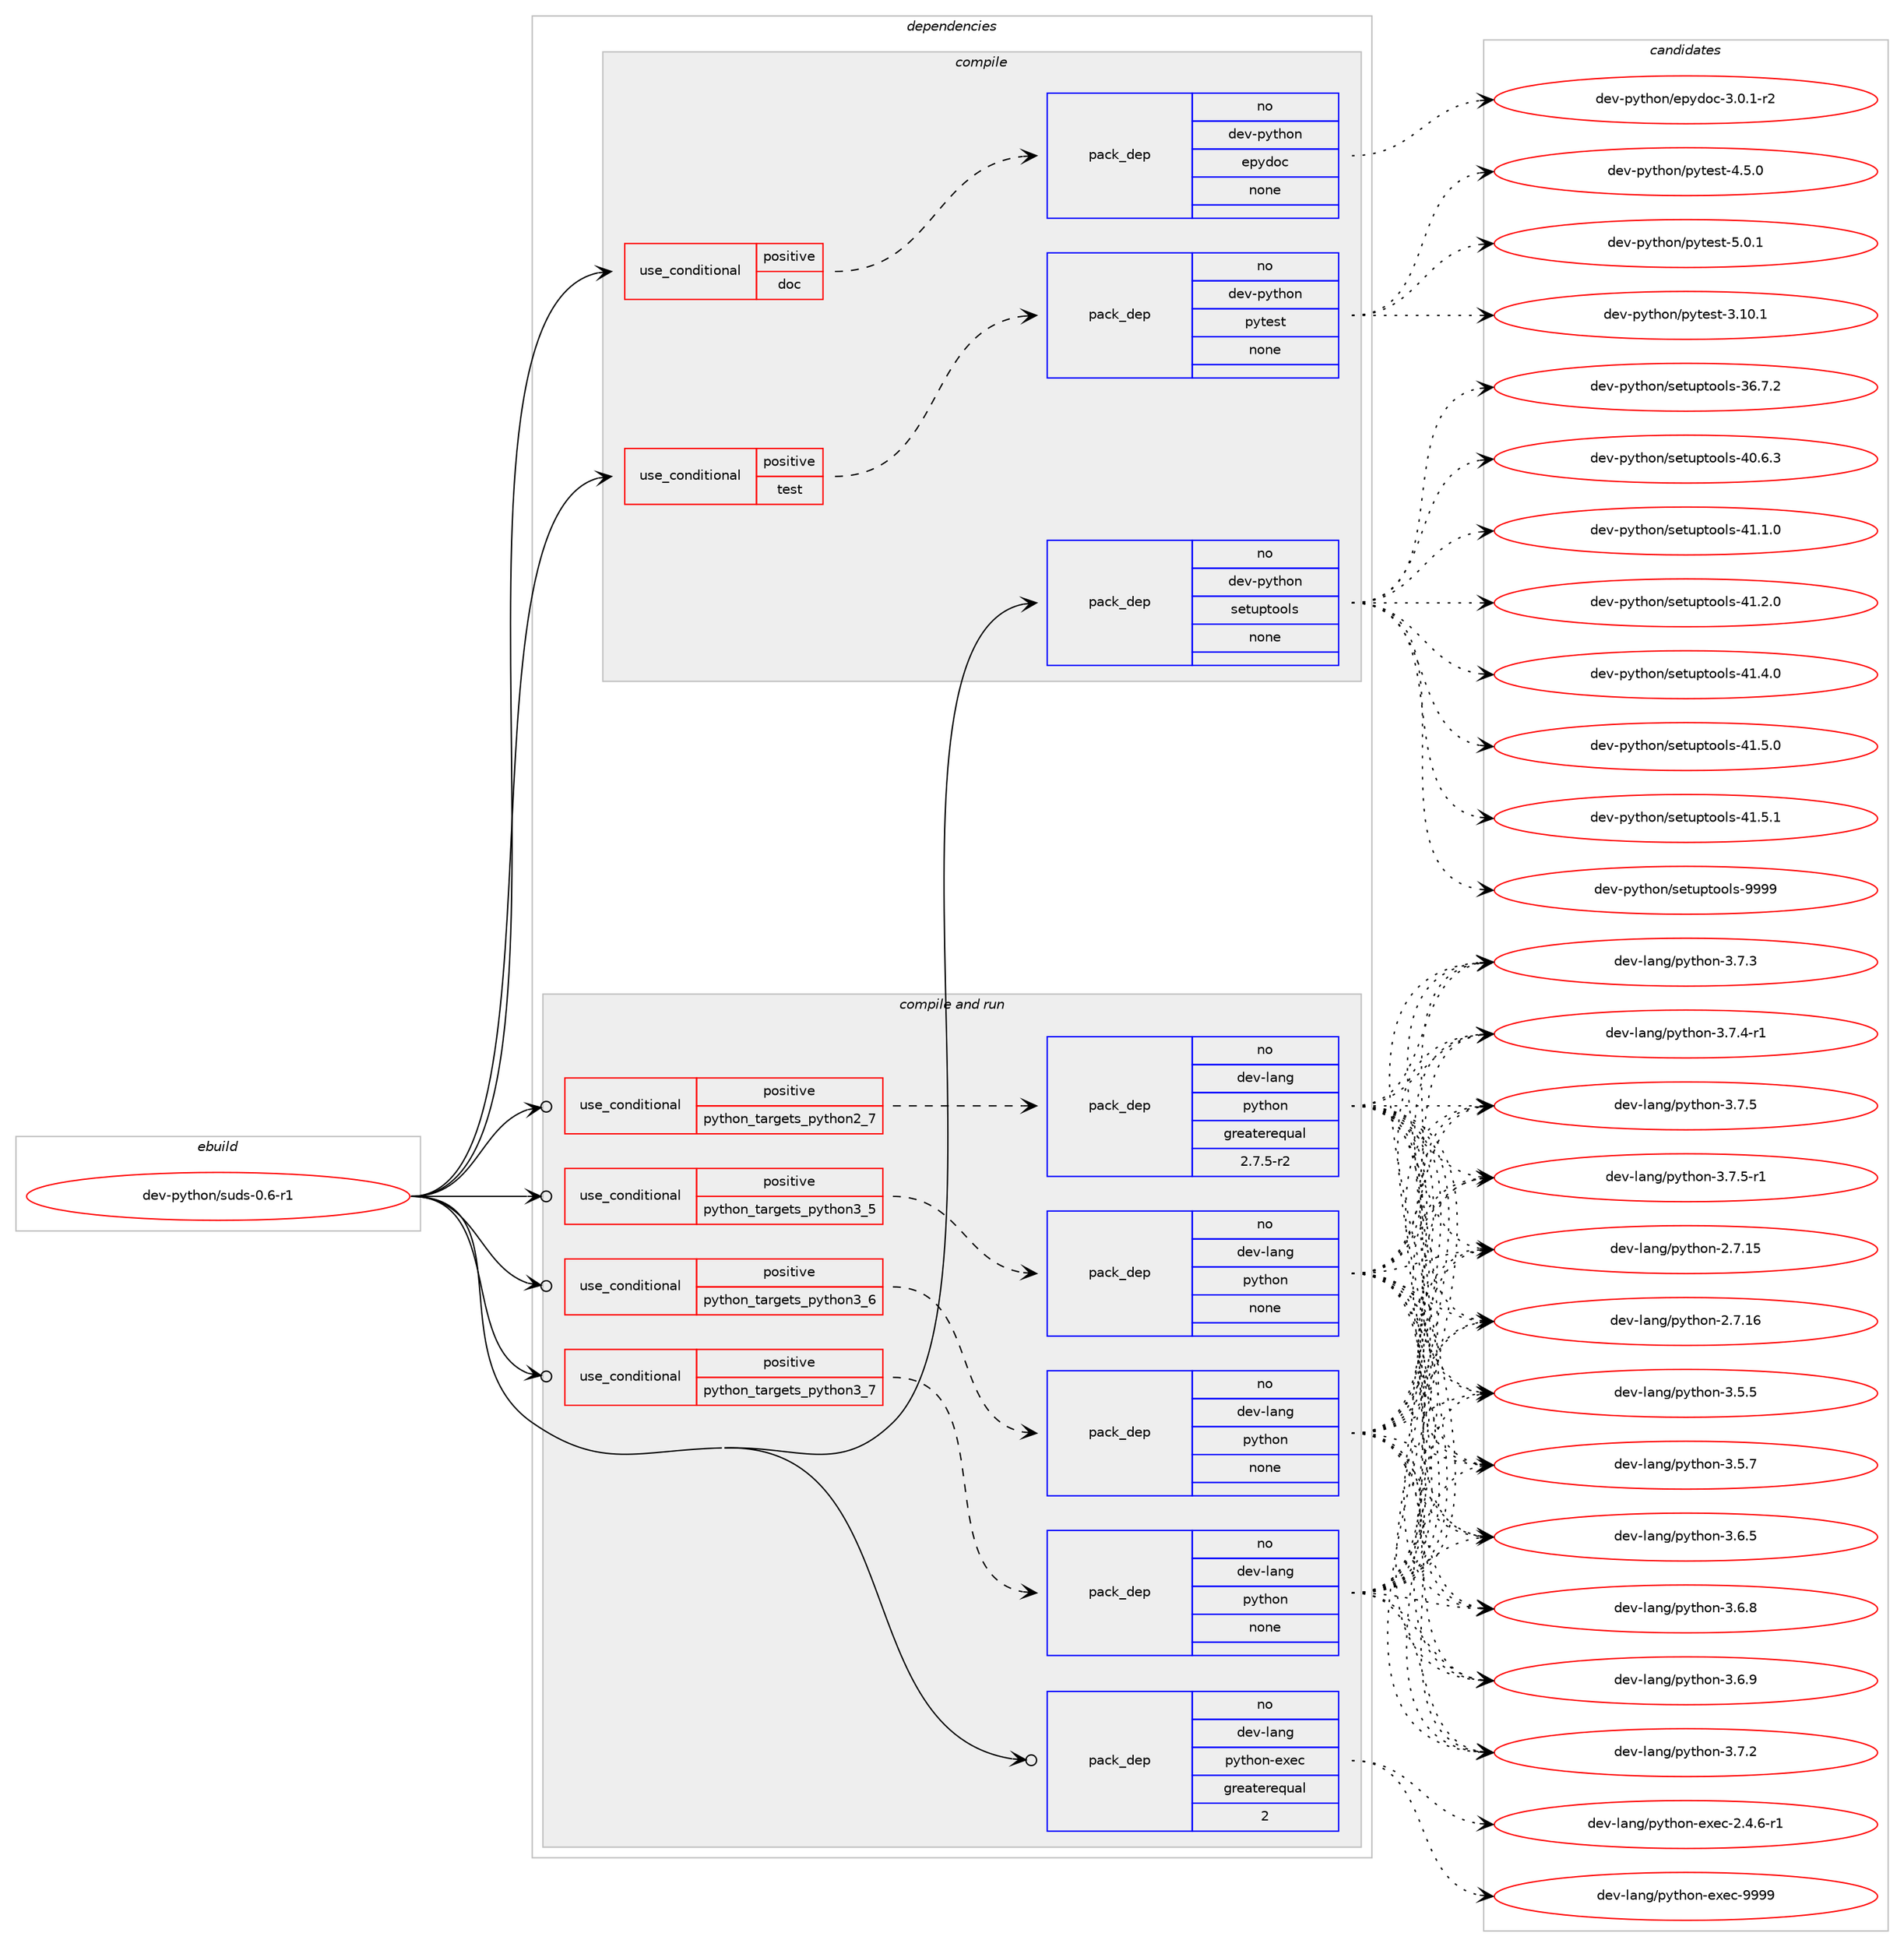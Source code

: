 digraph prolog {

# *************
# Graph options
# *************

newrank=true;
concentrate=true;
compound=true;
graph [rankdir=LR,fontname=Helvetica,fontsize=10,ranksep=1.5];#, ranksep=2.5, nodesep=0.2];
edge  [arrowhead=vee];
node  [fontname=Helvetica,fontsize=10];

# **********
# The ebuild
# **********

subgraph cluster_leftcol {
color=gray;
rank=same;
label=<<i>ebuild</i>>;
id [label="dev-python/suds-0.6-r1", color=red, width=4, href="../dev-python/suds-0.6-r1.svg"];
}

# ****************
# The dependencies
# ****************

subgraph cluster_midcol {
color=gray;
label=<<i>dependencies</i>>;
subgraph cluster_compile {
fillcolor="#eeeeee";
style=filled;
label=<<i>compile</i>>;
subgraph cond150078 {
dependency639567 [label=<<TABLE BORDER="0" CELLBORDER="1" CELLSPACING="0" CELLPADDING="4"><TR><TD ROWSPAN="3" CELLPADDING="10">use_conditional</TD></TR><TR><TD>positive</TD></TR><TR><TD>doc</TD></TR></TABLE>>, shape=none, color=red];
subgraph pack477607 {
dependency639568 [label=<<TABLE BORDER="0" CELLBORDER="1" CELLSPACING="0" CELLPADDING="4" WIDTH="220"><TR><TD ROWSPAN="6" CELLPADDING="30">pack_dep</TD></TR><TR><TD WIDTH="110">no</TD></TR><TR><TD>dev-python</TD></TR><TR><TD>epydoc</TD></TR><TR><TD>none</TD></TR><TR><TD></TD></TR></TABLE>>, shape=none, color=blue];
}
dependency639567:e -> dependency639568:w [weight=20,style="dashed",arrowhead="vee"];
}
id:e -> dependency639567:w [weight=20,style="solid",arrowhead="vee"];
subgraph cond150079 {
dependency639569 [label=<<TABLE BORDER="0" CELLBORDER="1" CELLSPACING="0" CELLPADDING="4"><TR><TD ROWSPAN="3" CELLPADDING="10">use_conditional</TD></TR><TR><TD>positive</TD></TR><TR><TD>test</TD></TR></TABLE>>, shape=none, color=red];
subgraph pack477608 {
dependency639570 [label=<<TABLE BORDER="0" CELLBORDER="1" CELLSPACING="0" CELLPADDING="4" WIDTH="220"><TR><TD ROWSPAN="6" CELLPADDING="30">pack_dep</TD></TR><TR><TD WIDTH="110">no</TD></TR><TR><TD>dev-python</TD></TR><TR><TD>pytest</TD></TR><TR><TD>none</TD></TR><TR><TD></TD></TR></TABLE>>, shape=none, color=blue];
}
dependency639569:e -> dependency639570:w [weight=20,style="dashed",arrowhead="vee"];
}
id:e -> dependency639569:w [weight=20,style="solid",arrowhead="vee"];
subgraph pack477609 {
dependency639571 [label=<<TABLE BORDER="0" CELLBORDER="1" CELLSPACING="0" CELLPADDING="4" WIDTH="220"><TR><TD ROWSPAN="6" CELLPADDING="30">pack_dep</TD></TR><TR><TD WIDTH="110">no</TD></TR><TR><TD>dev-python</TD></TR><TR><TD>setuptools</TD></TR><TR><TD>none</TD></TR><TR><TD></TD></TR></TABLE>>, shape=none, color=blue];
}
id:e -> dependency639571:w [weight=20,style="solid",arrowhead="vee"];
}
subgraph cluster_compileandrun {
fillcolor="#eeeeee";
style=filled;
label=<<i>compile and run</i>>;
subgraph cond150080 {
dependency639572 [label=<<TABLE BORDER="0" CELLBORDER="1" CELLSPACING="0" CELLPADDING="4"><TR><TD ROWSPAN="3" CELLPADDING="10">use_conditional</TD></TR><TR><TD>positive</TD></TR><TR><TD>python_targets_python2_7</TD></TR></TABLE>>, shape=none, color=red];
subgraph pack477610 {
dependency639573 [label=<<TABLE BORDER="0" CELLBORDER="1" CELLSPACING="0" CELLPADDING="4" WIDTH="220"><TR><TD ROWSPAN="6" CELLPADDING="30">pack_dep</TD></TR><TR><TD WIDTH="110">no</TD></TR><TR><TD>dev-lang</TD></TR><TR><TD>python</TD></TR><TR><TD>greaterequal</TD></TR><TR><TD>2.7.5-r2</TD></TR></TABLE>>, shape=none, color=blue];
}
dependency639572:e -> dependency639573:w [weight=20,style="dashed",arrowhead="vee"];
}
id:e -> dependency639572:w [weight=20,style="solid",arrowhead="odotvee"];
subgraph cond150081 {
dependency639574 [label=<<TABLE BORDER="0" CELLBORDER="1" CELLSPACING="0" CELLPADDING="4"><TR><TD ROWSPAN="3" CELLPADDING="10">use_conditional</TD></TR><TR><TD>positive</TD></TR><TR><TD>python_targets_python3_5</TD></TR></TABLE>>, shape=none, color=red];
subgraph pack477611 {
dependency639575 [label=<<TABLE BORDER="0" CELLBORDER="1" CELLSPACING="0" CELLPADDING="4" WIDTH="220"><TR><TD ROWSPAN="6" CELLPADDING="30">pack_dep</TD></TR><TR><TD WIDTH="110">no</TD></TR><TR><TD>dev-lang</TD></TR><TR><TD>python</TD></TR><TR><TD>none</TD></TR><TR><TD></TD></TR></TABLE>>, shape=none, color=blue];
}
dependency639574:e -> dependency639575:w [weight=20,style="dashed",arrowhead="vee"];
}
id:e -> dependency639574:w [weight=20,style="solid",arrowhead="odotvee"];
subgraph cond150082 {
dependency639576 [label=<<TABLE BORDER="0" CELLBORDER="1" CELLSPACING="0" CELLPADDING="4"><TR><TD ROWSPAN="3" CELLPADDING="10">use_conditional</TD></TR><TR><TD>positive</TD></TR><TR><TD>python_targets_python3_6</TD></TR></TABLE>>, shape=none, color=red];
subgraph pack477612 {
dependency639577 [label=<<TABLE BORDER="0" CELLBORDER="1" CELLSPACING="0" CELLPADDING="4" WIDTH="220"><TR><TD ROWSPAN="6" CELLPADDING="30">pack_dep</TD></TR><TR><TD WIDTH="110">no</TD></TR><TR><TD>dev-lang</TD></TR><TR><TD>python</TD></TR><TR><TD>none</TD></TR><TR><TD></TD></TR></TABLE>>, shape=none, color=blue];
}
dependency639576:e -> dependency639577:w [weight=20,style="dashed",arrowhead="vee"];
}
id:e -> dependency639576:w [weight=20,style="solid",arrowhead="odotvee"];
subgraph cond150083 {
dependency639578 [label=<<TABLE BORDER="0" CELLBORDER="1" CELLSPACING="0" CELLPADDING="4"><TR><TD ROWSPAN="3" CELLPADDING="10">use_conditional</TD></TR><TR><TD>positive</TD></TR><TR><TD>python_targets_python3_7</TD></TR></TABLE>>, shape=none, color=red];
subgraph pack477613 {
dependency639579 [label=<<TABLE BORDER="0" CELLBORDER="1" CELLSPACING="0" CELLPADDING="4" WIDTH="220"><TR><TD ROWSPAN="6" CELLPADDING="30">pack_dep</TD></TR><TR><TD WIDTH="110">no</TD></TR><TR><TD>dev-lang</TD></TR><TR><TD>python</TD></TR><TR><TD>none</TD></TR><TR><TD></TD></TR></TABLE>>, shape=none, color=blue];
}
dependency639578:e -> dependency639579:w [weight=20,style="dashed",arrowhead="vee"];
}
id:e -> dependency639578:w [weight=20,style="solid",arrowhead="odotvee"];
subgraph pack477614 {
dependency639580 [label=<<TABLE BORDER="0" CELLBORDER="1" CELLSPACING="0" CELLPADDING="4" WIDTH="220"><TR><TD ROWSPAN="6" CELLPADDING="30">pack_dep</TD></TR><TR><TD WIDTH="110">no</TD></TR><TR><TD>dev-lang</TD></TR><TR><TD>python-exec</TD></TR><TR><TD>greaterequal</TD></TR><TR><TD>2</TD></TR></TABLE>>, shape=none, color=blue];
}
id:e -> dependency639580:w [weight=20,style="solid",arrowhead="odotvee"];
}
subgraph cluster_run {
fillcolor="#eeeeee";
style=filled;
label=<<i>run</i>>;
}
}

# **************
# The candidates
# **************

subgraph cluster_choices {
rank=same;
color=gray;
label=<<i>candidates</i>>;

subgraph choice477607 {
color=black;
nodesep=1;
choice1001011184511212111610411111047101112121100111994551464846494511450 [label="dev-python/epydoc-3.0.1-r2", color=red, width=4,href="../dev-python/epydoc-3.0.1-r2.svg"];
dependency639568:e -> choice1001011184511212111610411111047101112121100111994551464846494511450:w [style=dotted,weight="100"];
}
subgraph choice477608 {
color=black;
nodesep=1;
choice100101118451121211161041111104711212111610111511645514649484649 [label="dev-python/pytest-3.10.1", color=red, width=4,href="../dev-python/pytest-3.10.1.svg"];
choice1001011184511212111610411111047112121116101115116455246534648 [label="dev-python/pytest-4.5.0", color=red, width=4,href="../dev-python/pytest-4.5.0.svg"];
choice1001011184511212111610411111047112121116101115116455346484649 [label="dev-python/pytest-5.0.1", color=red, width=4,href="../dev-python/pytest-5.0.1.svg"];
dependency639570:e -> choice100101118451121211161041111104711212111610111511645514649484649:w [style=dotted,weight="100"];
dependency639570:e -> choice1001011184511212111610411111047112121116101115116455246534648:w [style=dotted,weight="100"];
dependency639570:e -> choice1001011184511212111610411111047112121116101115116455346484649:w [style=dotted,weight="100"];
}
subgraph choice477609 {
color=black;
nodesep=1;
choice100101118451121211161041111104711510111611711211611111110811545515446554650 [label="dev-python/setuptools-36.7.2", color=red, width=4,href="../dev-python/setuptools-36.7.2.svg"];
choice100101118451121211161041111104711510111611711211611111110811545524846544651 [label="dev-python/setuptools-40.6.3", color=red, width=4,href="../dev-python/setuptools-40.6.3.svg"];
choice100101118451121211161041111104711510111611711211611111110811545524946494648 [label="dev-python/setuptools-41.1.0", color=red, width=4,href="../dev-python/setuptools-41.1.0.svg"];
choice100101118451121211161041111104711510111611711211611111110811545524946504648 [label="dev-python/setuptools-41.2.0", color=red, width=4,href="../dev-python/setuptools-41.2.0.svg"];
choice100101118451121211161041111104711510111611711211611111110811545524946524648 [label="dev-python/setuptools-41.4.0", color=red, width=4,href="../dev-python/setuptools-41.4.0.svg"];
choice100101118451121211161041111104711510111611711211611111110811545524946534648 [label="dev-python/setuptools-41.5.0", color=red, width=4,href="../dev-python/setuptools-41.5.0.svg"];
choice100101118451121211161041111104711510111611711211611111110811545524946534649 [label="dev-python/setuptools-41.5.1", color=red, width=4,href="../dev-python/setuptools-41.5.1.svg"];
choice10010111845112121116104111110471151011161171121161111111081154557575757 [label="dev-python/setuptools-9999", color=red, width=4,href="../dev-python/setuptools-9999.svg"];
dependency639571:e -> choice100101118451121211161041111104711510111611711211611111110811545515446554650:w [style=dotted,weight="100"];
dependency639571:e -> choice100101118451121211161041111104711510111611711211611111110811545524846544651:w [style=dotted,weight="100"];
dependency639571:e -> choice100101118451121211161041111104711510111611711211611111110811545524946494648:w [style=dotted,weight="100"];
dependency639571:e -> choice100101118451121211161041111104711510111611711211611111110811545524946504648:w [style=dotted,weight="100"];
dependency639571:e -> choice100101118451121211161041111104711510111611711211611111110811545524946524648:w [style=dotted,weight="100"];
dependency639571:e -> choice100101118451121211161041111104711510111611711211611111110811545524946534648:w [style=dotted,weight="100"];
dependency639571:e -> choice100101118451121211161041111104711510111611711211611111110811545524946534649:w [style=dotted,weight="100"];
dependency639571:e -> choice10010111845112121116104111110471151011161171121161111111081154557575757:w [style=dotted,weight="100"];
}
subgraph choice477610 {
color=black;
nodesep=1;
choice10010111845108971101034711212111610411111045504655464953 [label="dev-lang/python-2.7.15", color=red, width=4,href="../dev-lang/python-2.7.15.svg"];
choice10010111845108971101034711212111610411111045504655464954 [label="dev-lang/python-2.7.16", color=red, width=4,href="../dev-lang/python-2.7.16.svg"];
choice100101118451089711010347112121116104111110455146534653 [label="dev-lang/python-3.5.5", color=red, width=4,href="../dev-lang/python-3.5.5.svg"];
choice100101118451089711010347112121116104111110455146534655 [label="dev-lang/python-3.5.7", color=red, width=4,href="../dev-lang/python-3.5.7.svg"];
choice100101118451089711010347112121116104111110455146544653 [label="dev-lang/python-3.6.5", color=red, width=4,href="../dev-lang/python-3.6.5.svg"];
choice100101118451089711010347112121116104111110455146544656 [label="dev-lang/python-3.6.8", color=red, width=4,href="../dev-lang/python-3.6.8.svg"];
choice100101118451089711010347112121116104111110455146544657 [label="dev-lang/python-3.6.9", color=red, width=4,href="../dev-lang/python-3.6.9.svg"];
choice100101118451089711010347112121116104111110455146554650 [label="dev-lang/python-3.7.2", color=red, width=4,href="../dev-lang/python-3.7.2.svg"];
choice100101118451089711010347112121116104111110455146554651 [label="dev-lang/python-3.7.3", color=red, width=4,href="../dev-lang/python-3.7.3.svg"];
choice1001011184510897110103471121211161041111104551465546524511449 [label="dev-lang/python-3.7.4-r1", color=red, width=4,href="../dev-lang/python-3.7.4-r1.svg"];
choice100101118451089711010347112121116104111110455146554653 [label="dev-lang/python-3.7.5", color=red, width=4,href="../dev-lang/python-3.7.5.svg"];
choice1001011184510897110103471121211161041111104551465546534511449 [label="dev-lang/python-3.7.5-r1", color=red, width=4,href="../dev-lang/python-3.7.5-r1.svg"];
dependency639573:e -> choice10010111845108971101034711212111610411111045504655464953:w [style=dotted,weight="100"];
dependency639573:e -> choice10010111845108971101034711212111610411111045504655464954:w [style=dotted,weight="100"];
dependency639573:e -> choice100101118451089711010347112121116104111110455146534653:w [style=dotted,weight="100"];
dependency639573:e -> choice100101118451089711010347112121116104111110455146534655:w [style=dotted,weight="100"];
dependency639573:e -> choice100101118451089711010347112121116104111110455146544653:w [style=dotted,weight="100"];
dependency639573:e -> choice100101118451089711010347112121116104111110455146544656:w [style=dotted,weight="100"];
dependency639573:e -> choice100101118451089711010347112121116104111110455146544657:w [style=dotted,weight="100"];
dependency639573:e -> choice100101118451089711010347112121116104111110455146554650:w [style=dotted,weight="100"];
dependency639573:e -> choice100101118451089711010347112121116104111110455146554651:w [style=dotted,weight="100"];
dependency639573:e -> choice1001011184510897110103471121211161041111104551465546524511449:w [style=dotted,weight="100"];
dependency639573:e -> choice100101118451089711010347112121116104111110455146554653:w [style=dotted,weight="100"];
dependency639573:e -> choice1001011184510897110103471121211161041111104551465546534511449:w [style=dotted,weight="100"];
}
subgraph choice477611 {
color=black;
nodesep=1;
choice10010111845108971101034711212111610411111045504655464953 [label="dev-lang/python-2.7.15", color=red, width=4,href="../dev-lang/python-2.7.15.svg"];
choice10010111845108971101034711212111610411111045504655464954 [label="dev-lang/python-2.7.16", color=red, width=4,href="../dev-lang/python-2.7.16.svg"];
choice100101118451089711010347112121116104111110455146534653 [label="dev-lang/python-3.5.5", color=red, width=4,href="../dev-lang/python-3.5.5.svg"];
choice100101118451089711010347112121116104111110455146534655 [label="dev-lang/python-3.5.7", color=red, width=4,href="../dev-lang/python-3.5.7.svg"];
choice100101118451089711010347112121116104111110455146544653 [label="dev-lang/python-3.6.5", color=red, width=4,href="../dev-lang/python-3.6.5.svg"];
choice100101118451089711010347112121116104111110455146544656 [label="dev-lang/python-3.6.8", color=red, width=4,href="../dev-lang/python-3.6.8.svg"];
choice100101118451089711010347112121116104111110455146544657 [label="dev-lang/python-3.6.9", color=red, width=4,href="../dev-lang/python-3.6.9.svg"];
choice100101118451089711010347112121116104111110455146554650 [label="dev-lang/python-3.7.2", color=red, width=4,href="../dev-lang/python-3.7.2.svg"];
choice100101118451089711010347112121116104111110455146554651 [label="dev-lang/python-3.7.3", color=red, width=4,href="../dev-lang/python-3.7.3.svg"];
choice1001011184510897110103471121211161041111104551465546524511449 [label="dev-lang/python-3.7.4-r1", color=red, width=4,href="../dev-lang/python-3.7.4-r1.svg"];
choice100101118451089711010347112121116104111110455146554653 [label="dev-lang/python-3.7.5", color=red, width=4,href="../dev-lang/python-3.7.5.svg"];
choice1001011184510897110103471121211161041111104551465546534511449 [label="dev-lang/python-3.7.5-r1", color=red, width=4,href="../dev-lang/python-3.7.5-r1.svg"];
dependency639575:e -> choice10010111845108971101034711212111610411111045504655464953:w [style=dotted,weight="100"];
dependency639575:e -> choice10010111845108971101034711212111610411111045504655464954:w [style=dotted,weight="100"];
dependency639575:e -> choice100101118451089711010347112121116104111110455146534653:w [style=dotted,weight="100"];
dependency639575:e -> choice100101118451089711010347112121116104111110455146534655:w [style=dotted,weight="100"];
dependency639575:e -> choice100101118451089711010347112121116104111110455146544653:w [style=dotted,weight="100"];
dependency639575:e -> choice100101118451089711010347112121116104111110455146544656:w [style=dotted,weight="100"];
dependency639575:e -> choice100101118451089711010347112121116104111110455146544657:w [style=dotted,weight="100"];
dependency639575:e -> choice100101118451089711010347112121116104111110455146554650:w [style=dotted,weight="100"];
dependency639575:e -> choice100101118451089711010347112121116104111110455146554651:w [style=dotted,weight="100"];
dependency639575:e -> choice1001011184510897110103471121211161041111104551465546524511449:w [style=dotted,weight="100"];
dependency639575:e -> choice100101118451089711010347112121116104111110455146554653:w [style=dotted,weight="100"];
dependency639575:e -> choice1001011184510897110103471121211161041111104551465546534511449:w [style=dotted,weight="100"];
}
subgraph choice477612 {
color=black;
nodesep=1;
choice10010111845108971101034711212111610411111045504655464953 [label="dev-lang/python-2.7.15", color=red, width=4,href="../dev-lang/python-2.7.15.svg"];
choice10010111845108971101034711212111610411111045504655464954 [label="dev-lang/python-2.7.16", color=red, width=4,href="../dev-lang/python-2.7.16.svg"];
choice100101118451089711010347112121116104111110455146534653 [label="dev-lang/python-3.5.5", color=red, width=4,href="../dev-lang/python-3.5.5.svg"];
choice100101118451089711010347112121116104111110455146534655 [label="dev-lang/python-3.5.7", color=red, width=4,href="../dev-lang/python-3.5.7.svg"];
choice100101118451089711010347112121116104111110455146544653 [label="dev-lang/python-3.6.5", color=red, width=4,href="../dev-lang/python-3.6.5.svg"];
choice100101118451089711010347112121116104111110455146544656 [label="dev-lang/python-3.6.8", color=red, width=4,href="../dev-lang/python-3.6.8.svg"];
choice100101118451089711010347112121116104111110455146544657 [label="dev-lang/python-3.6.9", color=red, width=4,href="../dev-lang/python-3.6.9.svg"];
choice100101118451089711010347112121116104111110455146554650 [label="dev-lang/python-3.7.2", color=red, width=4,href="../dev-lang/python-3.7.2.svg"];
choice100101118451089711010347112121116104111110455146554651 [label="dev-lang/python-3.7.3", color=red, width=4,href="../dev-lang/python-3.7.3.svg"];
choice1001011184510897110103471121211161041111104551465546524511449 [label="dev-lang/python-3.7.4-r1", color=red, width=4,href="../dev-lang/python-3.7.4-r1.svg"];
choice100101118451089711010347112121116104111110455146554653 [label="dev-lang/python-3.7.5", color=red, width=4,href="../dev-lang/python-3.7.5.svg"];
choice1001011184510897110103471121211161041111104551465546534511449 [label="dev-lang/python-3.7.5-r1", color=red, width=4,href="../dev-lang/python-3.7.5-r1.svg"];
dependency639577:e -> choice10010111845108971101034711212111610411111045504655464953:w [style=dotted,weight="100"];
dependency639577:e -> choice10010111845108971101034711212111610411111045504655464954:w [style=dotted,weight="100"];
dependency639577:e -> choice100101118451089711010347112121116104111110455146534653:w [style=dotted,weight="100"];
dependency639577:e -> choice100101118451089711010347112121116104111110455146534655:w [style=dotted,weight="100"];
dependency639577:e -> choice100101118451089711010347112121116104111110455146544653:w [style=dotted,weight="100"];
dependency639577:e -> choice100101118451089711010347112121116104111110455146544656:w [style=dotted,weight="100"];
dependency639577:e -> choice100101118451089711010347112121116104111110455146544657:w [style=dotted,weight="100"];
dependency639577:e -> choice100101118451089711010347112121116104111110455146554650:w [style=dotted,weight="100"];
dependency639577:e -> choice100101118451089711010347112121116104111110455146554651:w [style=dotted,weight="100"];
dependency639577:e -> choice1001011184510897110103471121211161041111104551465546524511449:w [style=dotted,weight="100"];
dependency639577:e -> choice100101118451089711010347112121116104111110455146554653:w [style=dotted,weight="100"];
dependency639577:e -> choice1001011184510897110103471121211161041111104551465546534511449:w [style=dotted,weight="100"];
}
subgraph choice477613 {
color=black;
nodesep=1;
choice10010111845108971101034711212111610411111045504655464953 [label="dev-lang/python-2.7.15", color=red, width=4,href="../dev-lang/python-2.7.15.svg"];
choice10010111845108971101034711212111610411111045504655464954 [label="dev-lang/python-2.7.16", color=red, width=4,href="../dev-lang/python-2.7.16.svg"];
choice100101118451089711010347112121116104111110455146534653 [label="dev-lang/python-3.5.5", color=red, width=4,href="../dev-lang/python-3.5.5.svg"];
choice100101118451089711010347112121116104111110455146534655 [label="dev-lang/python-3.5.7", color=red, width=4,href="../dev-lang/python-3.5.7.svg"];
choice100101118451089711010347112121116104111110455146544653 [label="dev-lang/python-3.6.5", color=red, width=4,href="../dev-lang/python-3.6.5.svg"];
choice100101118451089711010347112121116104111110455146544656 [label="dev-lang/python-3.6.8", color=red, width=4,href="../dev-lang/python-3.6.8.svg"];
choice100101118451089711010347112121116104111110455146544657 [label="dev-lang/python-3.6.9", color=red, width=4,href="../dev-lang/python-3.6.9.svg"];
choice100101118451089711010347112121116104111110455146554650 [label="dev-lang/python-3.7.2", color=red, width=4,href="../dev-lang/python-3.7.2.svg"];
choice100101118451089711010347112121116104111110455146554651 [label="dev-lang/python-3.7.3", color=red, width=4,href="../dev-lang/python-3.7.3.svg"];
choice1001011184510897110103471121211161041111104551465546524511449 [label="dev-lang/python-3.7.4-r1", color=red, width=4,href="../dev-lang/python-3.7.4-r1.svg"];
choice100101118451089711010347112121116104111110455146554653 [label="dev-lang/python-3.7.5", color=red, width=4,href="../dev-lang/python-3.7.5.svg"];
choice1001011184510897110103471121211161041111104551465546534511449 [label="dev-lang/python-3.7.5-r1", color=red, width=4,href="../dev-lang/python-3.7.5-r1.svg"];
dependency639579:e -> choice10010111845108971101034711212111610411111045504655464953:w [style=dotted,weight="100"];
dependency639579:e -> choice10010111845108971101034711212111610411111045504655464954:w [style=dotted,weight="100"];
dependency639579:e -> choice100101118451089711010347112121116104111110455146534653:w [style=dotted,weight="100"];
dependency639579:e -> choice100101118451089711010347112121116104111110455146534655:w [style=dotted,weight="100"];
dependency639579:e -> choice100101118451089711010347112121116104111110455146544653:w [style=dotted,weight="100"];
dependency639579:e -> choice100101118451089711010347112121116104111110455146544656:w [style=dotted,weight="100"];
dependency639579:e -> choice100101118451089711010347112121116104111110455146544657:w [style=dotted,weight="100"];
dependency639579:e -> choice100101118451089711010347112121116104111110455146554650:w [style=dotted,weight="100"];
dependency639579:e -> choice100101118451089711010347112121116104111110455146554651:w [style=dotted,weight="100"];
dependency639579:e -> choice1001011184510897110103471121211161041111104551465546524511449:w [style=dotted,weight="100"];
dependency639579:e -> choice100101118451089711010347112121116104111110455146554653:w [style=dotted,weight="100"];
dependency639579:e -> choice1001011184510897110103471121211161041111104551465546534511449:w [style=dotted,weight="100"];
}
subgraph choice477614 {
color=black;
nodesep=1;
choice10010111845108971101034711212111610411111045101120101994550465246544511449 [label="dev-lang/python-exec-2.4.6-r1", color=red, width=4,href="../dev-lang/python-exec-2.4.6-r1.svg"];
choice10010111845108971101034711212111610411111045101120101994557575757 [label="dev-lang/python-exec-9999", color=red, width=4,href="../dev-lang/python-exec-9999.svg"];
dependency639580:e -> choice10010111845108971101034711212111610411111045101120101994550465246544511449:w [style=dotted,weight="100"];
dependency639580:e -> choice10010111845108971101034711212111610411111045101120101994557575757:w [style=dotted,weight="100"];
}
}

}
